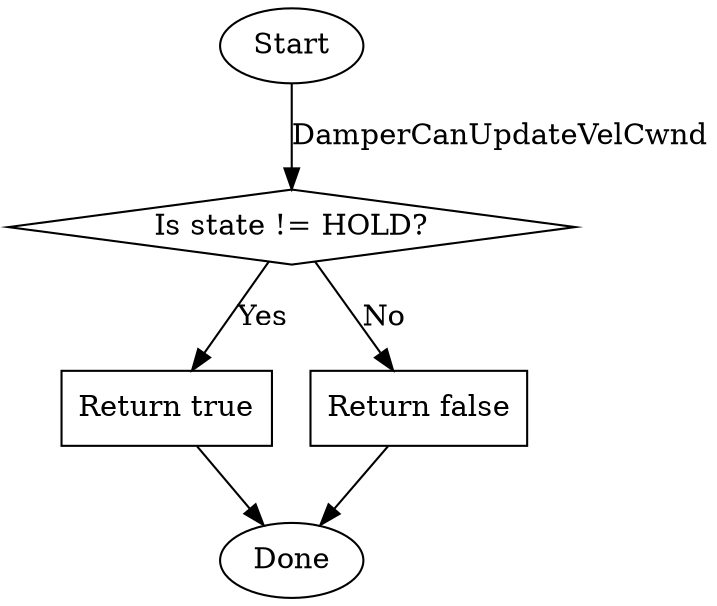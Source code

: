 digraph sliq_copa3_dampercanupdatevelcwnd {
    strt [ shape = ellipse, label = "Start" ];
    done [ shape = ellipse, label = "Done" ];
    blk1 [ shape = box,     label = "Return true" ];
    blk2 [ shape = box,     label = "Return false" ];
    dsc1 [ shape = diamond, label = "Is state != HOLD?" ];

    strt -> dsc1 [ label = "DamperCanUpdateVelCwnd" ];
    dsc1 -> blk1 [ label = "Yes" ];
    dsc1 -> blk2 [ label = "No" ];
    blk1 -> done;
    blk2 -> done;
}
